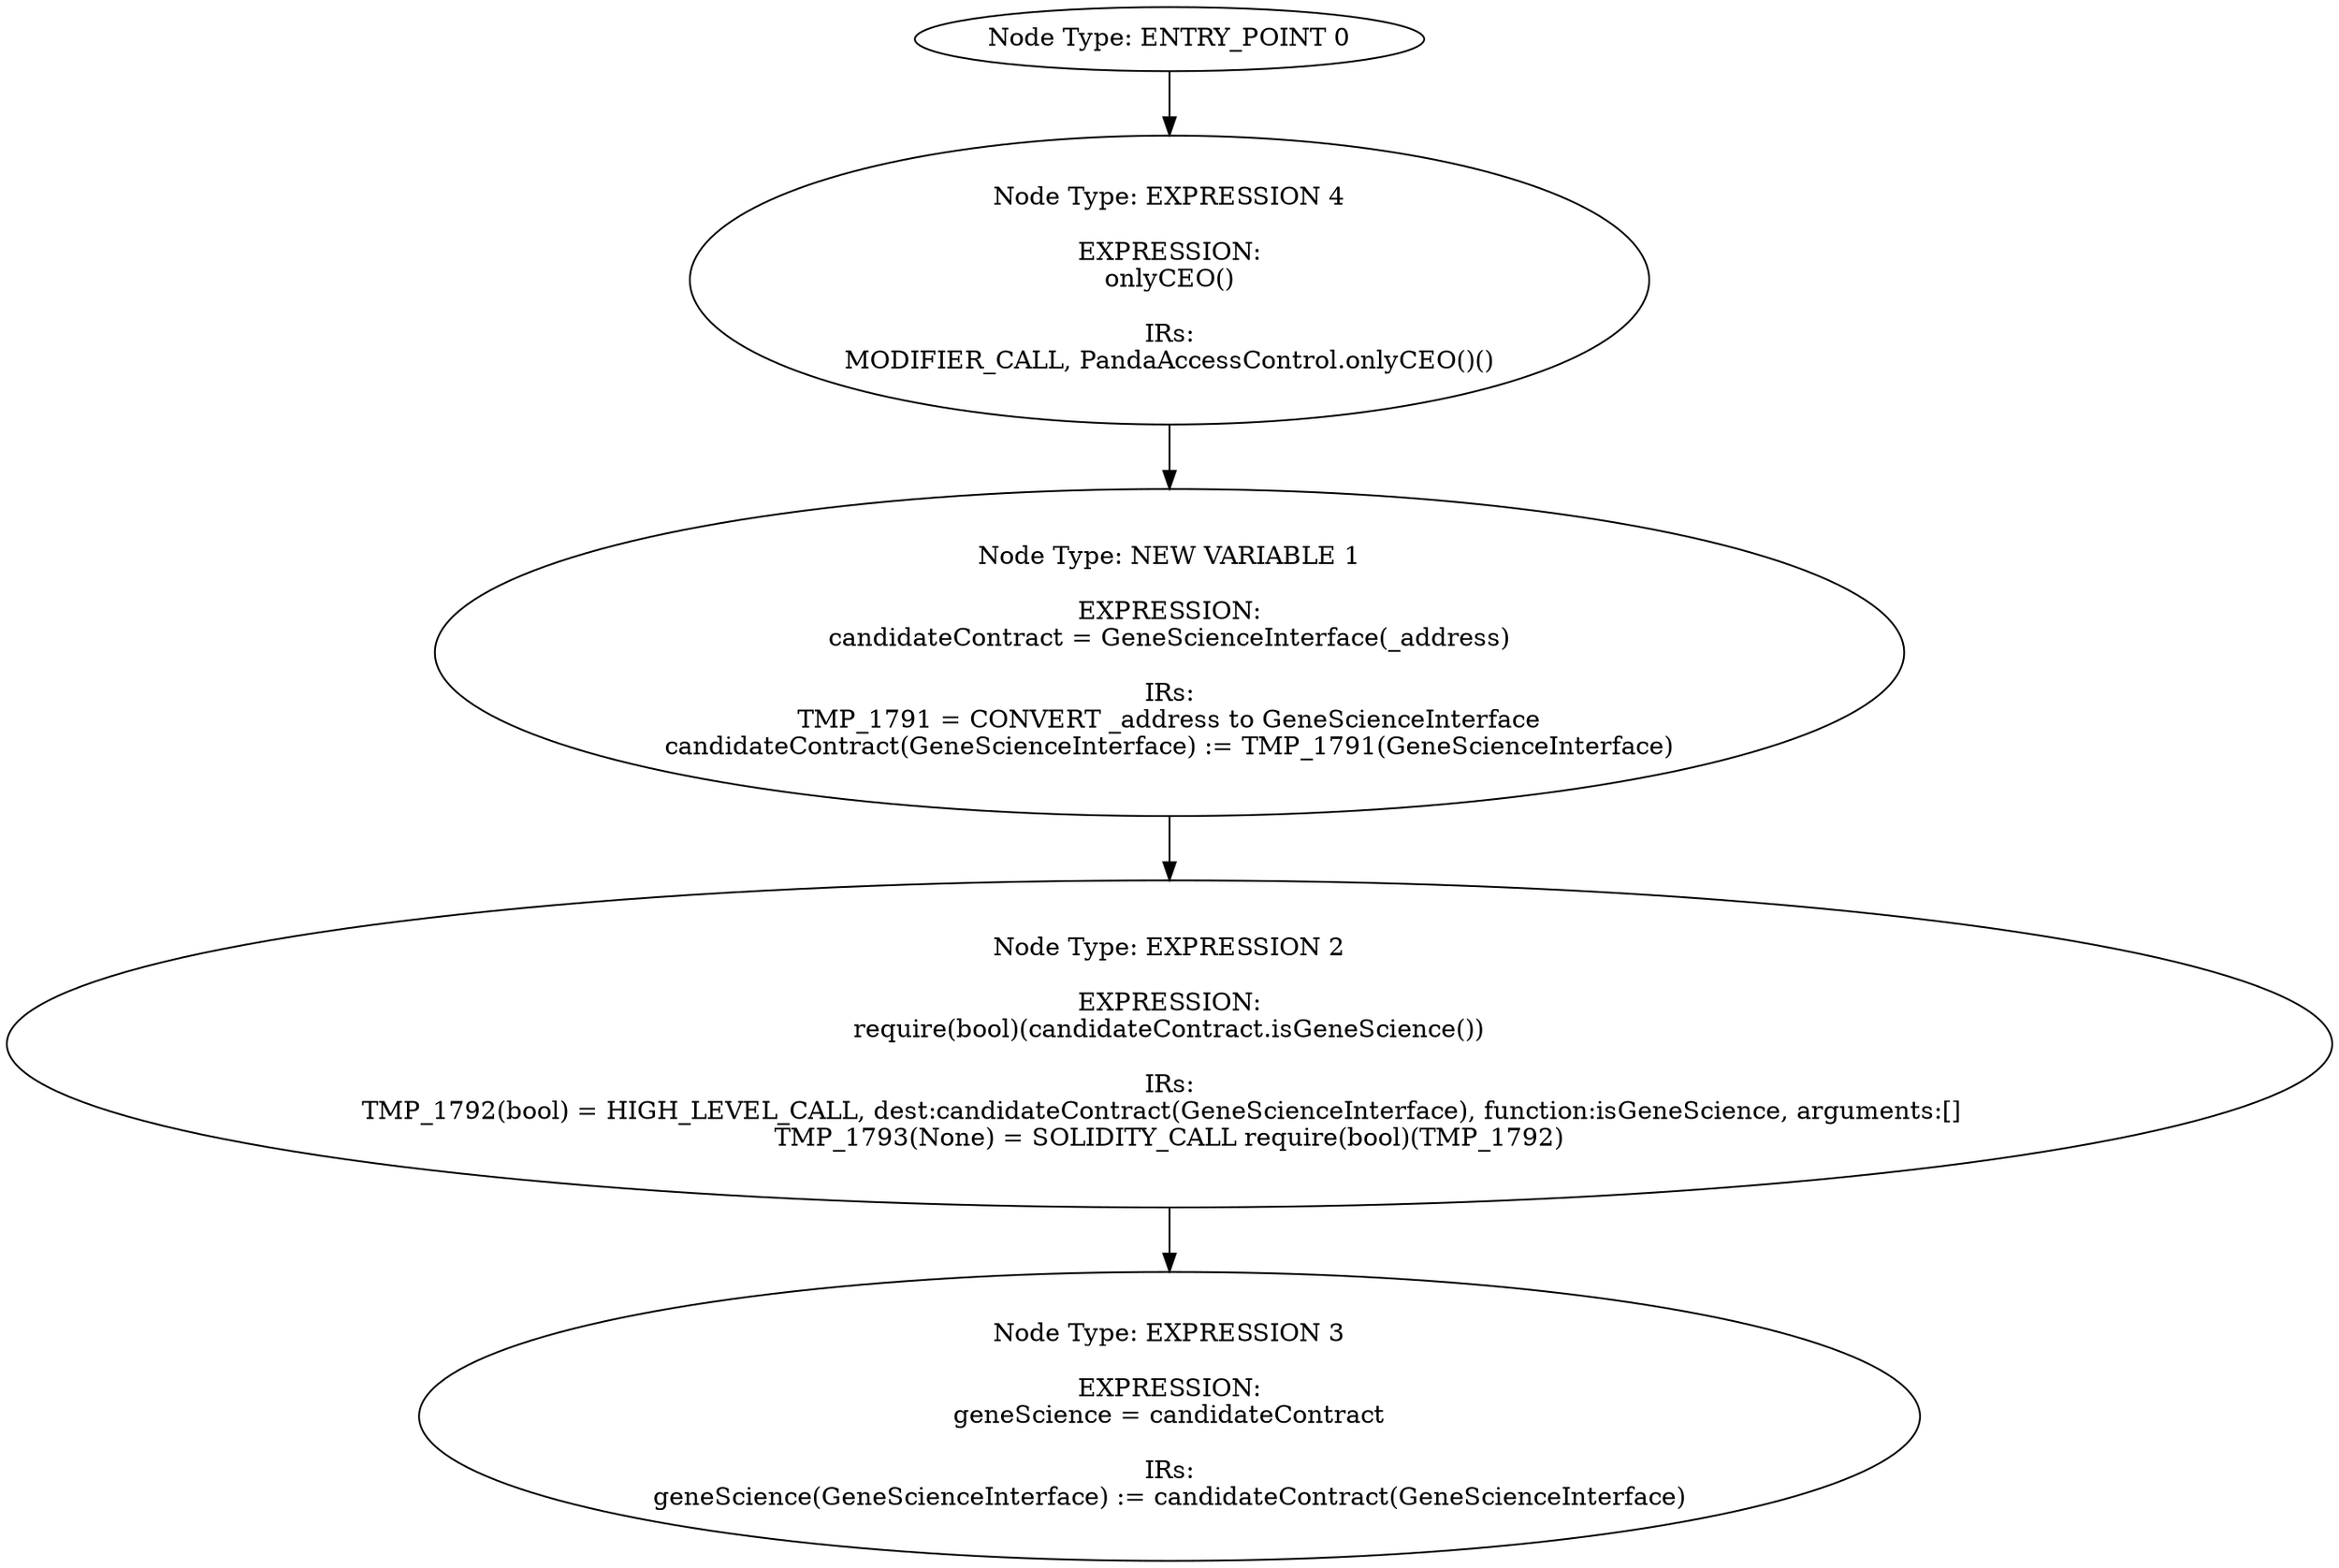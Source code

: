 digraph{
0[label="Node Type: ENTRY_POINT 0
"];
0->4;
1[label="Node Type: NEW VARIABLE 1

EXPRESSION:
candidateContract = GeneScienceInterface(_address)

IRs:
TMP_1791 = CONVERT _address to GeneScienceInterface
candidateContract(GeneScienceInterface) := TMP_1791(GeneScienceInterface)"];
1->2;
2[label="Node Type: EXPRESSION 2

EXPRESSION:
require(bool)(candidateContract.isGeneScience())

IRs:
TMP_1792(bool) = HIGH_LEVEL_CALL, dest:candidateContract(GeneScienceInterface), function:isGeneScience, arguments:[]  
TMP_1793(None) = SOLIDITY_CALL require(bool)(TMP_1792)"];
2->3;
3[label="Node Type: EXPRESSION 3

EXPRESSION:
geneScience = candidateContract

IRs:
geneScience(GeneScienceInterface) := candidateContract(GeneScienceInterface)"];
4[label="Node Type: EXPRESSION 4

EXPRESSION:
onlyCEO()

IRs:
MODIFIER_CALL, PandaAccessControl.onlyCEO()()"];
4->1;
}
